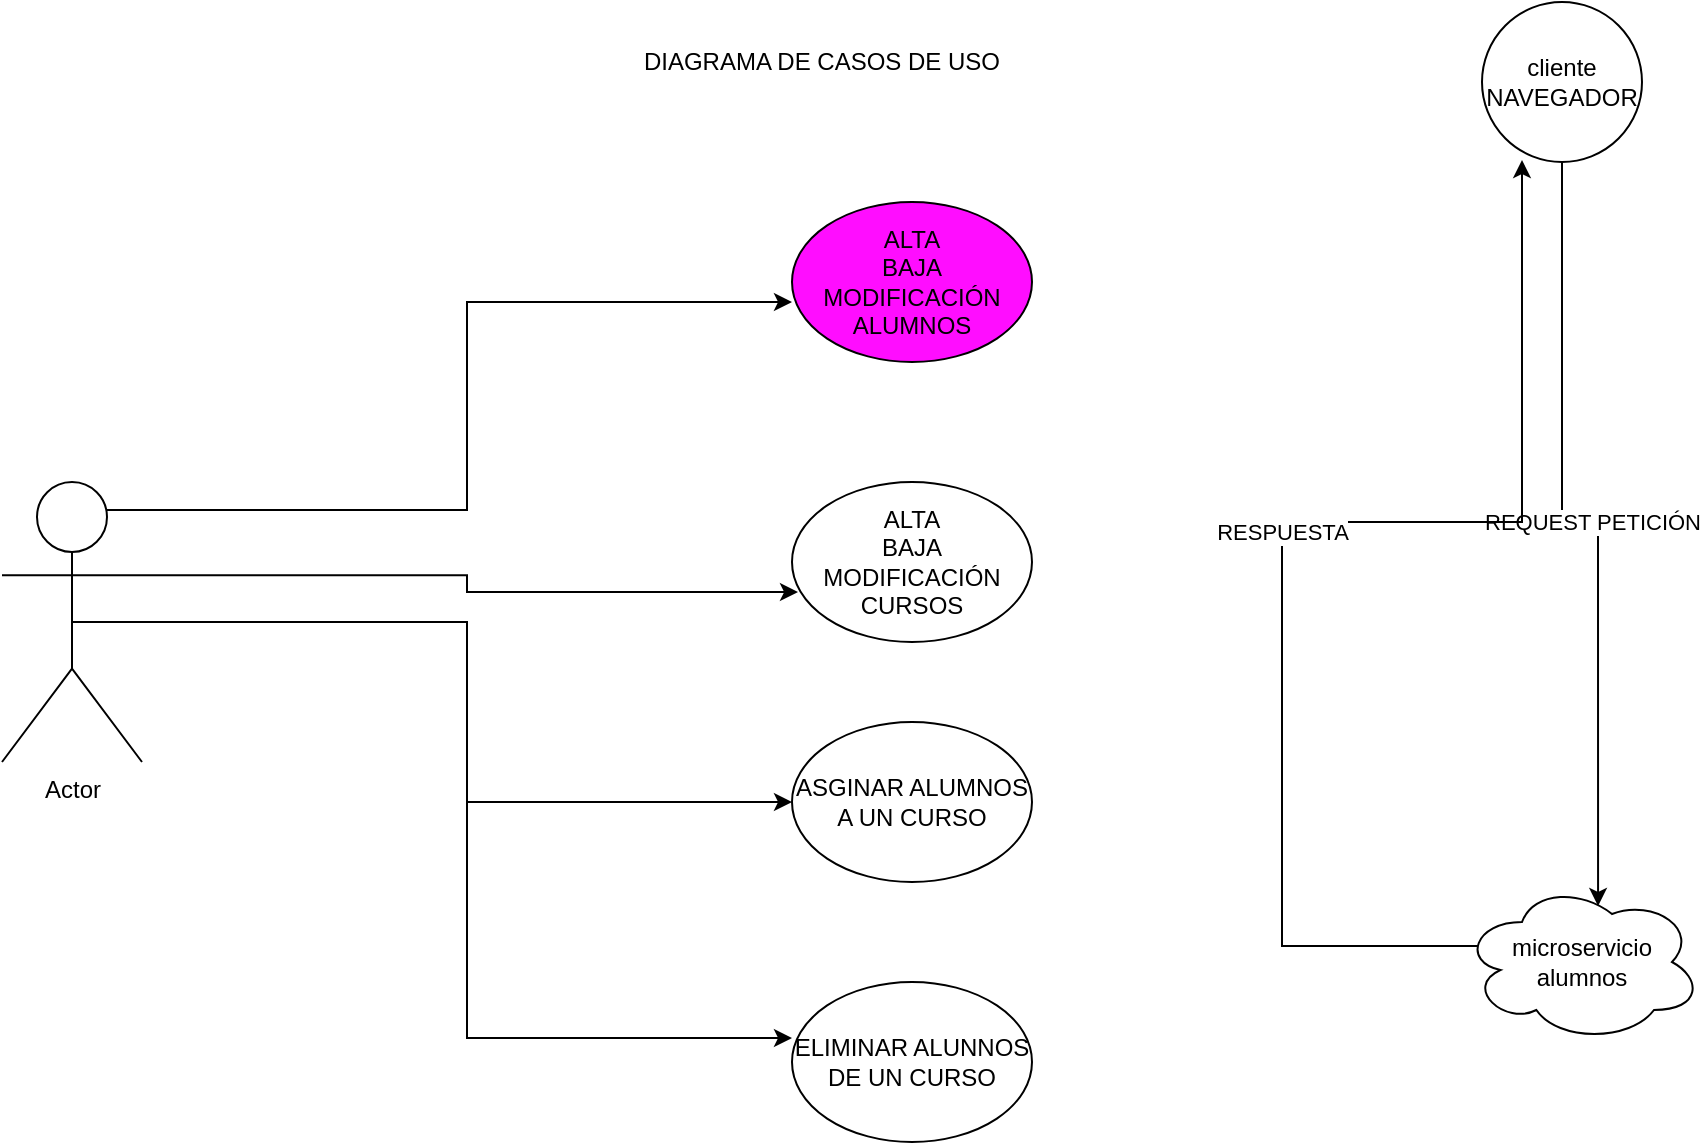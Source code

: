 <mxfile version="14.6.13" type="device"><diagram id="RbhxR1aeH7SdE7FIWVS7" name="Página-1"><mxGraphModel dx="1326" dy="806" grid="1" gridSize="10" guides="1" tooltips="1" connect="1" arrows="1" fold="1" page="1" pageScale="1" pageWidth="1169" pageHeight="827" math="0" shadow="0"><root><mxCell id="0"/><mxCell id="1" parent="0"/><mxCell id="iW3fYL06bovrxxOWUMpU-1" value="DIAGRAMA DE CASOS DE USO" style="text;html=1;strokeColor=none;fillColor=none;align=center;verticalAlign=middle;whiteSpace=wrap;rounded=0;" parent="1" vertex="1"><mxGeometry x="460" y="90" width="280" height="20" as="geometry"/></mxCell><mxCell id="iW3fYL06bovrxxOWUMpU-7" style="edgeStyle=orthogonalEdgeStyle;rounded=0;orthogonalLoop=1;jettySize=auto;html=1;exitX=0.75;exitY=0.1;exitDx=0;exitDy=0;exitPerimeter=0;entryX=0;entryY=0.625;entryDx=0;entryDy=0;entryPerimeter=0;" parent="1" source="iW3fYL06bovrxxOWUMpU-2" target="iW3fYL06bovrxxOWUMpU-3" edge="1"><mxGeometry relative="1" as="geometry"/></mxCell><mxCell id="iW3fYL06bovrxxOWUMpU-8" style="edgeStyle=orthogonalEdgeStyle;rounded=0;orthogonalLoop=1;jettySize=auto;html=1;exitX=1;exitY=0.333;exitDx=0;exitDy=0;exitPerimeter=0;entryX=0.025;entryY=0.688;entryDx=0;entryDy=0;entryPerimeter=0;" parent="1" source="iW3fYL06bovrxxOWUMpU-2" target="iW3fYL06bovrxxOWUMpU-4" edge="1"><mxGeometry relative="1" as="geometry"/></mxCell><mxCell id="iW3fYL06bovrxxOWUMpU-9" style="edgeStyle=orthogonalEdgeStyle;rounded=0;orthogonalLoop=1;jettySize=auto;html=1;exitX=0.5;exitY=0.5;exitDx=0;exitDy=0;exitPerimeter=0;entryX=0;entryY=0.5;entryDx=0;entryDy=0;" parent="1" source="iW3fYL06bovrxxOWUMpU-2" target="iW3fYL06bovrxxOWUMpU-5" edge="1"><mxGeometry relative="1" as="geometry"/></mxCell><mxCell id="iW3fYL06bovrxxOWUMpU-10" style="edgeStyle=orthogonalEdgeStyle;rounded=0;orthogonalLoop=1;jettySize=auto;html=1;entryX=0;entryY=0.35;entryDx=0;entryDy=0;entryPerimeter=0;" parent="1" source="iW3fYL06bovrxxOWUMpU-2" target="iW3fYL06bovrxxOWUMpU-6" edge="1"><mxGeometry relative="1" as="geometry"/></mxCell><mxCell id="iW3fYL06bovrxxOWUMpU-2" value="Actor" style="shape=umlActor;verticalLabelPosition=bottom;verticalAlign=top;html=1;outlineConnect=0;" parent="1" vertex="1"><mxGeometry x="190" y="310" width="70" height="140" as="geometry"/></mxCell><mxCell id="iW3fYL06bovrxxOWUMpU-3" value="ALTA&lt;br&gt;BAJA&lt;br&gt;MODIFICACIÓN&lt;br&gt;ALUMNOS" style="ellipse;whiteSpace=wrap;html=1;fillColor=#FF0DFF;" parent="1" vertex="1"><mxGeometry x="585" y="170" width="120" height="80" as="geometry"/></mxCell><mxCell id="iW3fYL06bovrxxOWUMpU-4" value="ALTA&lt;br&gt;BAJA&lt;br&gt;MODIFICACIÓN&lt;br&gt;CURSOS" style="ellipse;whiteSpace=wrap;html=1;" parent="1" vertex="1"><mxGeometry x="585" y="310" width="120" height="80" as="geometry"/></mxCell><mxCell id="iW3fYL06bovrxxOWUMpU-5" value="ASGINAR ALUMNOS A UN CURSO" style="ellipse;whiteSpace=wrap;html=1;" parent="1" vertex="1"><mxGeometry x="585" y="430" width="120" height="80" as="geometry"/></mxCell><mxCell id="iW3fYL06bovrxxOWUMpU-6" value="ELIMINAR ALUNNOS DE UN CURSO" style="ellipse;whiteSpace=wrap;html=1;" parent="1" vertex="1"><mxGeometry x="585" y="560" width="120" height="80" as="geometry"/></mxCell><mxCell id="iW3fYL06bovrxxOWUMpU-13" value="REQUEST PETICIÓN&lt;br&gt;" style="edgeStyle=orthogonalEdgeStyle;rounded=0;orthogonalLoop=1;jettySize=auto;html=1;entryX=0.567;entryY=0.15;entryDx=0;entryDy=0;entryPerimeter=0;" parent="1" source="iW3fYL06bovrxxOWUMpU-11" target="iW3fYL06bovrxxOWUMpU-12" edge="1"><mxGeometry relative="1" as="geometry"/></mxCell><mxCell id="iW3fYL06bovrxxOWUMpU-11" value="cliente&lt;br&gt;NAVEGADOR" style="ellipse;whiteSpace=wrap;html=1;aspect=fixed;" parent="1" vertex="1"><mxGeometry x="930" y="70" width="80" height="80" as="geometry"/></mxCell><mxCell id="iW3fYL06bovrxxOWUMpU-14" value="RESPUESTA" style="edgeStyle=orthogonalEdgeStyle;rounded=0;orthogonalLoop=1;jettySize=auto;html=1;exitX=0.07;exitY=0.4;exitDx=0;exitDy=0;exitPerimeter=0;entryX=0.25;entryY=0.988;entryDx=0;entryDy=0;entryPerimeter=0;" parent="1" source="iW3fYL06bovrxxOWUMpU-12" target="iW3fYL06bovrxxOWUMpU-11" edge="1"><mxGeometry relative="1" as="geometry"><Array as="points"><mxPoint x="830" y="542"/><mxPoint x="830" y="330"/><mxPoint x="950" y="330"/></Array></mxGeometry></mxCell><mxCell id="iW3fYL06bovrxxOWUMpU-12" value="microservicio&lt;br&gt;alumnos" style="ellipse;shape=cloud;whiteSpace=wrap;html=1;" parent="1" vertex="1"><mxGeometry x="920" y="510" width="120" height="80" as="geometry"/></mxCell></root></mxGraphModel></diagram></mxfile>